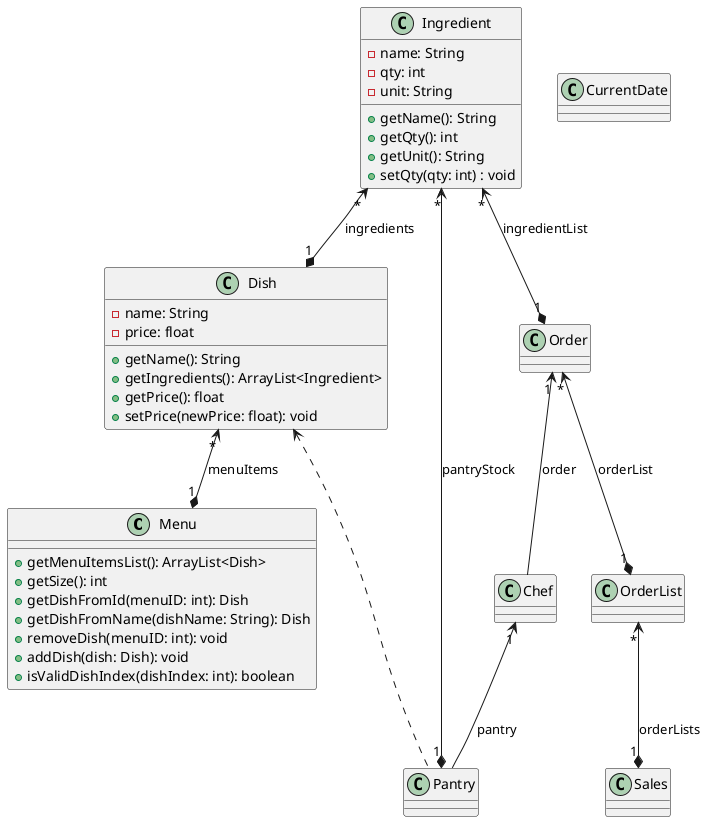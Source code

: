 @startuml
'https://plantuml.com/class-diagram

class Menu {
+ getMenuItemsList(): ArrayList<Dish>
+ getSize(): int
+ getDishFromId(menuID: int): Dish
+ getDishFromName(dishName: String): Dish
+ removeDish(menuID: int): void
+ addDish(dish: Dish): void
+ isValidDishIndex(dishIndex: int): boolean
}

class Dish {
- name: String
- price: float
+ getName(): String
+ getIngredients(): ArrayList<Ingredient>
+ getPrice(): float
+ setPrice(newPrice: float): void
}

class Ingredient {
- name: String
- qty: int
- unit: String
+ getName(): String
+ getQty(): int
+ getUnit(): String
+ setQty(qty: int) : void
}

class Pantry {

}

class Chef
class Order
class OrderList
class Sales
class CurrentDate

Ingredient "*" <--* "1" Dish : ingredients
Dish "*" <--* "1" Menu : menuItems

Ingredient "*" <--* "1" Pantry : pantryStock
Dish <.. Pantry
Chef "1" <-- Pantry : pantry

Ingredient "*" <--* "1" Order : ingredientList
Order "*" <--* "1" OrderList : orderList
Order "1" <-- Chef : order
OrderList "*" <--* "1" Sales : orderLists


@enduml